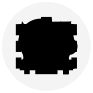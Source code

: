 <?xml version="1.0"?>
<!DOCTYPE ipe SYSTEM "ipe.dtd">
<ipe version="70212" creator="Ipe 7.2.13">
<info created="D:20200331165146" modified="D:20200429171636"/>
<ipestyle name="bettinacolors">
<color name="Bettina blue" value="0 0.4 0.796"/>
<color name="Bettina green" value="0.282 0.557 0"/>
<color name="Bettina yellow" value="1 0.604 0"/>
<color name="Bettina red" value="0.836 0 0.289"/>
</ipestyle>
<ipestyle name="tuecolors">
<color name="TUe red" value="0.967 0.192 0.192"/>
<color name="TUe cyan" value="0 0.635 0.871"/>
<color name="TUe blue" value="0 0.4 0.8"/>
<color name="TUe green" value="0.518 0.824 0"/>
<color name="TUe orange" value="1 0.604 0"/>
<color name="TUe darkred" value="0.839 0 0.29"/>
<color name="TUe darkpink" value="0.839 0 0.482"/>
<color name="TUe purple" value="0.678 0.125 0.678"/>
<color name="TUe darkblue" value="0.063 0.063 0.451"/>
<color name="TUe yellow" value="1 0.867 0"/>
<color name="TUe lime" value="0.808 0.875 0"/>
<color name="TUe aqua" value="0 0.675 0.51"/>
<color name="TUe marine" value="0 0.573 0.71"/>
</ipestyle>
<ipestyle name="extendedcolors">
<color name="CB light blue" value="0.651 0.807 0.89"/>
<color name="CB dark blue" value="0.121 0.47 0.705"/>
<color name="CB light green" value="0.698 0.874 0.541"/>
<color name="CB dark green" value="0.2 0.627 0.172"/>
<color name="CB light red" value="0.984 0.603 0.6"/>
<color name="CB dark red" value="0.89 0.102 0.109"/>
<color name="CB light orange" value="0.992 0.749 0.435"/>
<color name="CB dark orange" value="1 0.498 0"/>
<color name="CB light purple" value="0.792 0.698 0.839"/>
<color name="CB dark purple" value="0.415 0.239 0.603"/>
<color name="CB yellow" value="1 1 0.6"/>
<color name="CB brown" value="0.694 0.349 0.157"/>
<color name="CART 1" value="0.145 0.737 0.612"/>
<color name="CART 2" value="0.533 0.78 0.396"/>
<color name="CART 3" value="0.561 0.737 0.757"/>
<color name="CART 4" value="0.604 0.839 0.741"/>
<color name="CART 5" value="0.706 0.592 0.506"/>
<color name="CART 6" value="0.733 0.718 0.349"/>
<color name="CART 7" value="0.831 0.878 0.353"/>
<color name="CART 8" value="0.835 0.725 0.541"/>
<color name="CART 9" value="0.867 0.529 0.475"/>
<color name="CART 10" value="0.996 0.965 0.608"/>
<color name="CART 11" value="0.996 0.859 0.706"/>
<color name="CART 12" value="0.98 0.714 0.58"/>
<color name="CART 13" value="1 0.8 0.302"/>
<color name="Gray 0.0" value="0"/>
<color name="Gray 0.1" value="0.1"/>
<color name="Gray 0.2" value="0.2"/>
<color name="Gray 0.3" value="0.3"/>
<color name="Gray 0.4" value="0.4"/>
<color name="Gray 0.5" value="0.5"/>
<color name="Gray 0.6" value="0.6"/>
<color name="Gray 0.7" value="0.7"/>
<color name="Gray 0.8" value="0.8"/>
<color name="Gray 0.9" value="0.9"/>
<color name="Gray 1.0" value="1"/>
<dashstyle name="W dashed normal" value="[1 1.7] 0"/>
<dashstyle name="W dashed heavier" value="[2 3] 0"/>
<dashstyle name="W dashed fat" value="[3 5.1] 0"/>
<dashstyle name="W dashed ultrafat" value="[5 8.5] 0"/>
<dashstyle name="W dot normal" value="[0.01 0.8] 0"/>
<dashstyle name="W dot heavier" value="[0.01 1.6] 0"/>
<dashstyle name="W dot fat" value="[0.01 2.4] 0"/>
<dashstyle name="W dot ultrafat" value="[0.01 4] 0"/>
</ipestyle>
<ipestyle name="pptcolors">
<color name="PPT blue" value="0 0.459 0.965"/>
<color name="PPT green" value="0 0.69 0.314"/>
<color name="PPT gray" value="0.647"/>
<color name="PPT red" value="0.753 0 0"/>
<color name="PPT purple" value="0.439 0.188 0.627"/>
<color name="PPT yellow" value="1 0.753 0"/>
</ipestyle>
<ipestyle name="arrows">
<symbol name="arrow/circle(spx)" transformations="translations">
<path stroke="sym-stroke" pen="sym-pen">
0.5 0 0 0.5 0 0 e
</path>
</symbol>
<symbol name="arrow/disk(spx)" transformations="translations">
<group>
<path fill="sym-stroke">
0.5 0 0 0.5 0 0 e
</path>
<path stroke="sym-stroke" pen="sym-pen">
0.5 0 0 0.5 0 0 e
</path>
</group>
</symbol>
<symbol name="arrow/fdisk(spx)" transformations="translations">
<group>
<path fill="white">
0.5 0 0 0.5 0 0 e
</path>
<path stroke="sym-stroke" pen="sym-pen">
0.5 0 0 0.5 0 0 e
</path>
</group>
</symbol>
<symbol name="arrow/box(spx)" transformations="translations">
<path stroke="sym-stroke" pen="sym-pen">
-0.5 -0.5 m
0.5 -0.5 l
0.5 0.5 l
-0.5 0.5 l
h
</path>
</symbol>
<symbol name="arrow/square(spx)" transformations="translations">
<path fill="sym-stroke">
-0.5 -0.5 m
0.5 -0.5 l
0.5 0.5 l
-0.5 0.5 l
h
</path>
</symbol>
<symbol name="arrow/fsquare(spx)" transformations="translations">
<group>
<path fill="white">
-0.5 -0.5 m
0.5 -0.5 l
0.5 0.5 l
-0.5 0.5 l
h
</path>
<path stroke="sym-stroke" pen="sym-pen">
-0.5 -0.5 m
0.5 -0.5 l
0.5 0.5 l
-0.5 0.5 l
h
</path>
</group>
</symbol>
<symbol name="arrow/cross(spx)" transformations="translations">
<group>
<path stroke="sym-stroke" pen="sym-pen">
-0.5 -0.5 m
0.5 0.5 l
h
</path>
<path stroke="sym-stroke" pen="sym-pen">
-0.5 0.5 m
0.5 -0.5 l
h
</path>
</group>
</symbol>
<symbol name="arrow/whiskers(spx)" transformations="translations">
<path stroke="sym-stroke" pen="sym-pen">
0 -0.5 m
0 0.5 l
h
</path>
</symbol>
</ipestyle>
<ipestyle name="grids">
<gridsize name="1 pt" value="1"/>
<gridsize name="2 pts" value="2"/>
<gridsize name="4 pts" value="4"/>
<gridsize name="8 pts (~3 mm)" value="8"/>
<gridsize name="16 pts (~6 mm)" value="16"/>
<gridsize name="32 pts (~12 mm)" value="32"/>
<gridsize name="10 pts (~3.5 mm)" value="10"/>
<gridsize name="20 pts (~7 mm)" value="20"/>
<gridsize name="14 pts (~5 mm)" value="14"/>
<gridsize name="28 pts (~10 mm)" value="28"/>
<gridsize name="56 pts (~20 mm)" value="56"/>
<anglesize name="90 deg" value="90"/>
<anglesize name="60 deg" value="60"/>
<anglesize name="45 deg" value="45"/>
<anglesize name="30 deg" value="30"/>
<anglesize name="22.5 deg" value="22.5"/>
<anglesize name="10 deg" value="10"/>
<anglesize name="5 deg" value="5"/>
</ipestyle>
<ipestyle name="sizes">
<pen name="heavier" value="0.8"/>
<pen name="fat" value="1.2"/>
<pen name="ultrafat" value="2"/>
<pen name="1" value="1"/>
<pen name="2" value="2"/>
<pen name="3" value="3"/>
<pen name="4" value="4"/>
<pen name="5" value="5"/>
<pen name="6" value="6"/>
<pen name="7" value="7"/>
<pen name="8" value="8"/>
<pen name="9" value="9"/>
<pen name="10" value="10"/>
<symbolsize name="large" value="5"/>
<symbolsize name="1" value="1"/>
<symbolsize name="2" value="2"/>
<symbolsize name="3" value="3"/>
<symbolsize name="4" value="4"/>
<symbolsize name="5" value="5"/>
<symbolsize name="6" value="6"/>
<symbolsize name="7" value="7"/>
<symbolsize name="8" value="8"/>
<symbolsize name="9" value="9"/>
<symbolsize name="10" value="10"/>
<symbolsize name="small" value="2"/>
<symbolsize name="tiny" value="1.1"/>
<arrowsize name="large" value="10"/>
<arrowsize name="small" value="5"/>
<arrowsize name="tiny" value="3"/>
</ipestyle>
<ipestyle name="text">
<textsize name="large" value="\large"/>
<textsize name="small" value="\small"/>
<textsize name="tiny" value="\tiny"/>
<textsize name="Large" value="\Large"/>
<textsize name="LARGE" value="\LARGE"/>
<textsize name="huge" value="\huge"/>
<textsize name="Huge" value="\Huge"/>
<textsize name="footnote" value="\footnotesize"/>
<textstyle name="center" begin="\begin{center}" end="\end{center}"/>
<textstyle name="itemize" begin="\begin{itemize}" end="\end{itemize}"/>
<textstyle name="item" begin="\begin{itemize}\item{}" end="\end{itemize}"/>
</ipestyle>
<ipestyle name="transparency">
<opacity name="10%" value="0.1"/>
<opacity name="20%" value="0.2"/>
<opacity name="30%" value="0.3"/>
<opacity name="40%" value="0.4"/>
<opacity name="50%" value="0.5"/>
<opacity name="60%" value="0.6"/>
<opacity name="70%" value="0.7"/>
<opacity name="80%" value="0.8"/>
<opacity name="90%" value="0.9"/>
</ipestyle>
<ipestyle name="trimmed">
<symbol name="arrow/arc(spx)">
<path stroke="sym-stroke" fill="sym-stroke" pen="sym-pen">
0 0 m
-1 0.333 l
-1 -0.333 l
h
</path>
</symbol>
<symbol name="arrow/farc(spx)">
<path stroke="sym-stroke" fill="white" pen="sym-pen">
0 0 m
-1 0.333 l
-1 -0.333 l
h
</path>
</symbol>
<symbol name="arrow/ptarc(spx)">
<path stroke="sym-stroke" fill="sym-stroke" pen="sym-pen">
0 0 m
-1 0.333 l
-0.8 0 l
-1 -0.333 l
h
</path>
</symbol>
<symbol name="arrow/fptarc(spx)">
<path stroke="sym-stroke" fill="white" pen="sym-pen">
0 0 m
-1 0.333 l
-0.8 0 l
-1 -0.333 l
h
</path>
</symbol>
<symbol name="mark/circle(sx)" transformations="translations">
<path fill="sym-stroke">
0.6 0 0 0.6 0 0 e
0.4 0 0 0.4 0 0 e
</path>
</symbol>
<symbol name="mark/disk(sx)" transformations="translations">
<path fill="sym-stroke">
0.6 0 0 0.6 0 0 e
</path>
</symbol>
<symbol name="mark/fdisk(sfx)" transformations="translations">
<group>
<path fill="sym-fill">
0.5 0 0 0.5 0 0 e
</path>
<path fill="sym-stroke" fillrule="eofill">
0.6 0 0 0.6 0 0 e
0.4 0 0 0.4 0 0 e
</path>
</group>
</symbol>
<symbol name="mark/box(sx)" transformations="translations">
<path fill="sym-stroke" fillrule="eofill">
-0.6 -0.6 m
0.6 -0.6 l
0.6 0.6 l
-0.6 0.6 l
h
-0.4 -0.4 m
0.4 -0.4 l
0.4 0.4 l
-0.4 0.4 l
h
</path>
</symbol>
<symbol name="mark/square(sx)" transformations="translations">
<path fill="sym-stroke">
-0.6 -0.6 m
0.6 -0.6 l
0.6 0.6 l
-0.6 0.6 l
h
</path>
</symbol>
<symbol name="mark/fsquare(sfx)" transformations="translations">
<group>
<path fill="sym-fill">
-0.5 -0.5 m
0.5 -0.5 l
0.5 0.5 l
-0.5 0.5 l
h
</path>
<path fill="sym-stroke" fillrule="eofill">
-0.6 -0.6 m
0.6 -0.6 l
0.6 0.6 l
-0.6 0.6 l
h
-0.4 -0.4 m
0.4 -0.4 l
0.4 0.4 l
-0.4 0.4 l
h
</path>
</group>
</symbol>
<symbol name="mark/cross(sx)" transformations="translations">
<group>
<path fill="sym-stroke">
-0.43 -0.57 m
0.57 0.43 l
0.43 0.57 l
-0.57 -0.43 l
h
</path>
<path fill="sym-stroke">
-0.43 0.57 m
0.57 -0.43 l
0.43 -0.57 l
-0.57 0.43 l
h
</path>
</group>
</symbol>
<symbol name="arrow/fnormal(spx)">
<path stroke="sym-stroke" fill="white" pen="sym-pen">
0 0 m
-1 0.333 l
-1 -0.333 l
h
</path>
</symbol>
<symbol name="arrow/pointed(spx)">
<path stroke="sym-stroke" fill="sym-stroke" pen="sym-pen">
0 0 m
-1 0.333 l
-0.8 0 l
-1 -0.333 l
h
</path>
</symbol>
<symbol name="arrow/fpointed(spx)">
<path stroke="sym-stroke" fill="white" pen="sym-pen">
0 0 m
-1 0.333 l
-0.8 0 l
-1 -0.333 l
h
</path>
</symbol>
<symbol name="arrow/linear(spx)">
<path stroke="sym-stroke" pen="sym-pen">
-1 0.333 m
0 0 l
-1 -0.333 l
</path>
</symbol>
<symbol name="arrow/fdouble(spx)">
<path stroke="sym-stroke" fill="white" pen="sym-pen">
0 0 m
-1 0.333 l
-1 -0.333 l
h
-1 0 m
-2 0.333 l
-2 -0.333 l
h
</path>
</symbol>
<symbol name="arrow/double(spx)">
<path stroke="sym-stroke" fill="sym-stroke" pen="sym-pen">
0 0 m
-1 0.333 l
-1 -0.333 l
h
-1 0 m
-2 0.333 l
-2 -0.333 l
h
</path>
</symbol>
<tiling name="falling" angle="-60" step="4" width="1"/>
<tiling name="rising" angle="30" step="4" width="1"/>
</ipestyle>
<page>
<layer name="alpha"/>
<view layers="alpha" active="alpha"/>
<path layer="alpha" matrix="1 0 0 1 -96 -768" fill="0.957">
16 0 0 16 112 784 e
</path>
<path matrix="0.8 0 0 0.8 -73 -611.2" fill="black">
124 784 m
106 794.392 l
106 773.608 l
h
</path>
<path matrix="1 0 0 1 -142 -768" fill="black">
152 792 m
152 776 l
156 776 l
156 792 l
h
160 792 m
160 776 l
164 776 l
164 792 l
h
</path>
<path matrix="1 0 0 1 -43 -736" fill="black">
48 756 m
48 760 l
52 760 l
52 758 l
50 758 l
50 756 l
h
48 750 m
48 754 l
50 754 l
50 750 l
h
48 748 m
50 748 l
50 746 l
52 746 l
52 744 l
48 744 l
h
54 758 m
54 760 l
58 760 l
58 758 l
h
54 744 m
54 746 l
58 746 l
58 744 l
h
60 758 m
60 760 l
64 760 l
64 758 l
h
60 744 m
60 746 l
64 746 l
64 744 l
h
66 744 m
66 746 l
68 746 l
68 748 l
70 748 l
70 744 l
h
68 750 m
68 754 l
70 754 l
70 750 l
h
68 756 m
68 758 l
66 758 l
66 760 l
70 760 l
70 756 l
h
</path>
<path matrix="1 0 0 1 -110 -728" fill="black">
8 0 0 8 124 746 e
6 0 0 6 124 746 e
130 736 m
130 738 l
132 738 l
132 740 l
134 740 l
134 738 l
136 738 l
136 736 l
134 736 l
134 734 l
132 734 l
132 736 l
h
</path>
<path matrix="0.707107 0.707107 -0.707107 0.707107 424.193 -618.467" fill="black">
157.172 728.787 m
158.586 730.201 l
160 728.787 l
161.414 730.201 l
162.828 728.787 l
161.414 727.373 l
162.828 725.958 l
161.414 724.544 l
160 725.958 l
158.586 724.544 l
157.172 725.958 l
158.586 727.373 l
h
150 740 m
150 738 l
170 738 l
170 740 l
h
</path>
<path matrix="1 0 0 1 -192 -720" fill="black">
202.06 728.363 m
200.363 730.06 l
206.303 736 l
200.363 741.94 l
202.06 743.637 l
208 737.697 l
213.94 743.637 l
215.637 741.94 l
209.697 736 l
215.637 730.06 l
213.94 728.363 l
208 734.303 l
h
</path>
<path matrix="1 0 0 1 0 -32" fill="black">
11.9525 50.9357 m
3.42391 3.64374 -3.64374 3.42391 16 48 19.7711 51.2831 a
17.2135 48.5613 l
16.7854 56.8675 l
25.1022 56.9564 l
22.5179 54.2062 l
6.16303 6.55873 6.55873 -6.16303 16 48 8.71458 53.2842 a
h
</path>
<group matrix="1 0 0 1 0 -32">
<path matrix="1 0 0 1 0 -4" fill="black">
4 0 0 4 16 48 e
</path>
<path matrix="0.707138 0.485162 -0.485162 0.707138 23.8599 -12.6436" fill="black">
24 72 m
30 78 l
30 66 l
h
</path>
<path matrix="0.989991 -0.141132 0.141132 0.989991 -6.33192 0.718534" fill="black">
22.4222 52.4222 m
9.08242 0 0 9.08242 16 46 9.57776 52.4222 a
7.51472 54.4853 l
12 0 0 -12 16 46 24.4853 54.4853 a
h
</path>
</group>
<group matrix="-1 0 0 1 32 -32">
<path matrix="1 0 0 1 0 -4" fill="black">
4 0 0 4 16 48 e
</path>
<path matrix="0.707138 0.485162 -0.485162 0.707138 23.8599 -12.6436" fill="black">
24 72 m
30 78 l
30 66 l
h
</path>
<path matrix="0.989991 -0.141132 0.141132 0.989991 -6.33192 0.718534" fill="black">
22.4222 52.4222 m
9.08242 0 0 9.08242 16 46 9.57776 52.4222 a
7.51472 54.4853 l
12 0 0 -12 16 46 24.4853 54.4853 a
h
</path>
</group>
<group matrix="1 0 0 1 0 -32">
<path matrix="1 0 0 1.4 0 -15.2" fill="black">
12 48 m
12 38 l
20 38 l
20 48 l
h
</path>
<path matrix="1 0 0 1.4 0 -15.2" fill="black">
22 48 m
22 38 l
24 38 l
24 48 l
h
</path>
<path matrix="1 0 0 1.4 0 -15.2" fill="black">
8 48 m
8 38 l
10 38 l
10 48 l
h
</path>
<path matrix="1 0 0 1 0 4" fill="black">
26 50 m
6 50 l
6 52 l
14 52 l
14 54 l
18 54 l
18 52 l
26 52 l
h
</path>
</group>
<path matrix="0.616 0 0 0.616 -57.5963 -466.944" fill="black">
124 784 m
106 794.392 l
106 773.608 l
h
5 0 0 5 132.679 784 e
</path>
<path matrix="0.96 0 0 0.96 0.64 -31" fill="black">
6 44 m
6 40 l
26 40 l
26 44 l
h
14 52 m
14 60 l
18 60 l
18 52 l
22 52 l
16 46 l
10 52 l
h
</path>
</page>
</ipe>
